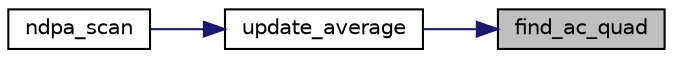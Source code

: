 digraph "find_ac_quad"
{
 // LATEX_PDF_SIZE
  edge [fontname="Helvetica",fontsize="10",labelfontname="Helvetica",labelfontsize="10"];
  node [fontname="Helvetica",fontsize="10",shape=record];
  rankdir="RL";
  Node1 [label="find_ac_quad",height=0.2,width=0.4,color="black", fillcolor="grey75", style="filled", fontcolor="black",tooltip="Fitting a parabola on the half height window points around the AC peak based on the max value."];
  Node1 -> Node2 [dir="back",color="midnightblue",fontsize="10",style="solid",fontname="Helvetica"];
  Node2 [label="update_average",height=0.2,width=0.4,color="black", fillcolor="white", style="filled",URL="$ndpa__tools_8h.html#a4c8c46c43f5a98069e303f05daeb8cf5",tooltip="Find AC peak in interpolated data in __ndpa_y, use it as an offset to merge to current average data s..."];
  Node2 -> Node3 [dir="back",color="midnightblue",fontsize="10",style="solid",fontname="Helvetica"];
  Node3 [label="ndpa_scan",height=0.2,width=0.4,color="black", fillcolor="white", style="filled",URL="$ndpa_8h.html#aafa296477a207bc42f6fc57df4aaa517",tooltip="Called after new scan data presented within __ndpa_x0 and __ndpa_y0."];
}
